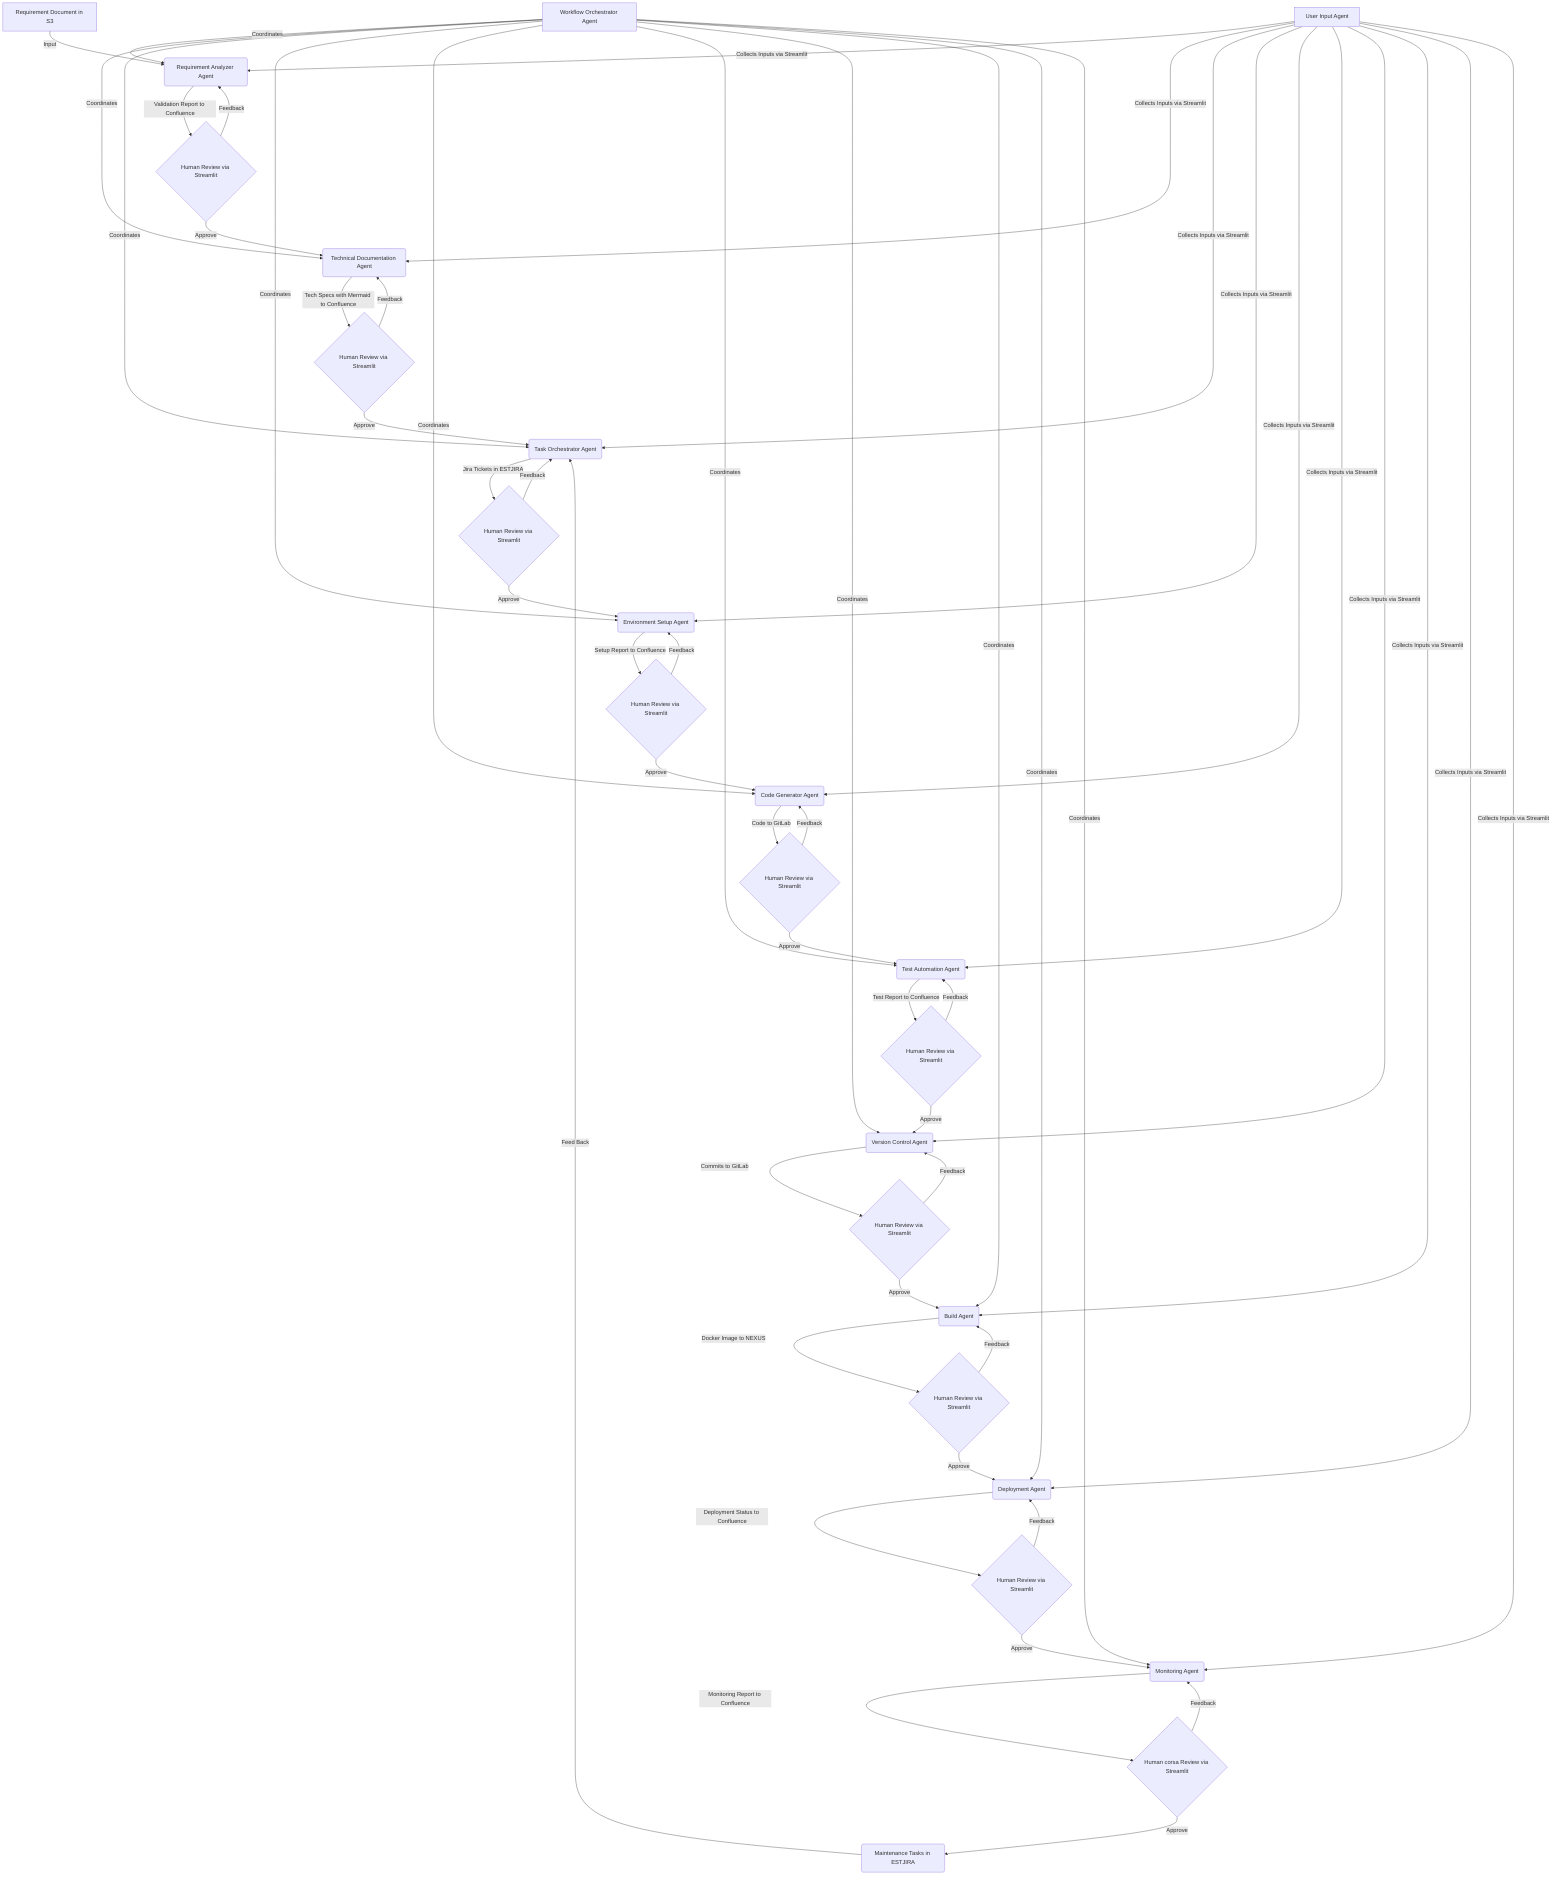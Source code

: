 graph TD
    A[Requirement Document in S3] -->|Input| B(Requirement Analyzer Agent)
    B -->|Validation Report to Confluence| C{Human Review via Streamlit}
    C -->|Feedback| B
    C -->|Approve| D(Technical Documentation Agent)
    D -->|Tech Specs with Mermaid to Confluence| E{Human Review via Streamlit}
    E -->|Feedback| D
    E -->|Approve| F(Task Orchestrator Agent)
    F -->|Jira Tickets in ESTJIRA| G{Human Review via Streamlit}
    G -->|Feedback| F
    G -->|Approve| H(Environment Setup Agent)
    H -->|Setup Report to Confluence| I{Human Review via Streamlit}
    I -->|Feedback| H
    I -->|Approve| J(Code Generator Agent)
    J -->|Code to GitLab| K{Human Review via Streamlit}
    K -->|Feedback| J
    K -->|Approve| L(Test Automation Agent)
    L -->|Test Report to Confluence| M{Human Review via Streamlit}
    M -->|Feedback| L
    M -->|Approve| N(Version Control Agent)
    N -->|Commits to GitLab| O{Human Review via Streamlit}
    O -->|Feedback| N
    O -->|Approve| P(Build Agent)
    P -->|Docker Image to NEXUS| Q{Human Review via Streamlit}
    Q -->|Feedback| P
    Q -->|Approve| R(Deployment Agent)
    R -->|Deployment Status to Confluence| S{Human Review via Streamlit}
    S -->|Feedback| R
    S -->|Approve| T(Monitoring Agent)
    T -->|Monitoring Report to Confluence| U{Human corsa Review via Streamlit}
    U -->|Feedback| T
    U -->|Approve| V(Maintenance Tasks in ESTJIRA)
    V -->|Feed Back| F
    W[Workflow Orchestrator Agent] -->|Coordinates| B
    W -->|Coordinates| D
    W -->|Coordinates| F
    W -->|Coordinates| H
    W -->|Coordinates| J
    W -->|Coordinates| L
    W -->|Coordinates| N
    W -->|Coordinates| P
    W -->|Coordinates| R
    W -->|Coordinates| T
    X[User Input Agent] -->|Collects Inputs via Streamlit| B
    X -->|Collects Inputs via Streamlit| D
    X -->|Collects Inputs via Streamlit| F
    X -->|Collects Inputs via Streamlit| H
    X -->|Collects Inputs via Streamlit| J
    X -->|Collects Inputs via Streamlit| L
    X -->|Collects Inputs via Streamlit| N
    X -->|Collects Inputs via Streamlit| P
    X -->|Collects Inputs via Streamlit| R
    X -->|Collects Inputs via Streamlit| T